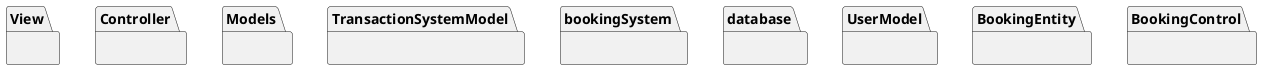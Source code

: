@startuml
package View {
}
package Controller {
}
package Models {
}
package TransactionSystemModel {
}
package bookingSystem {
}
package database {
}
package UserModel {
}
package BookingEntity {
}
package BookingControl {
}
@enduml